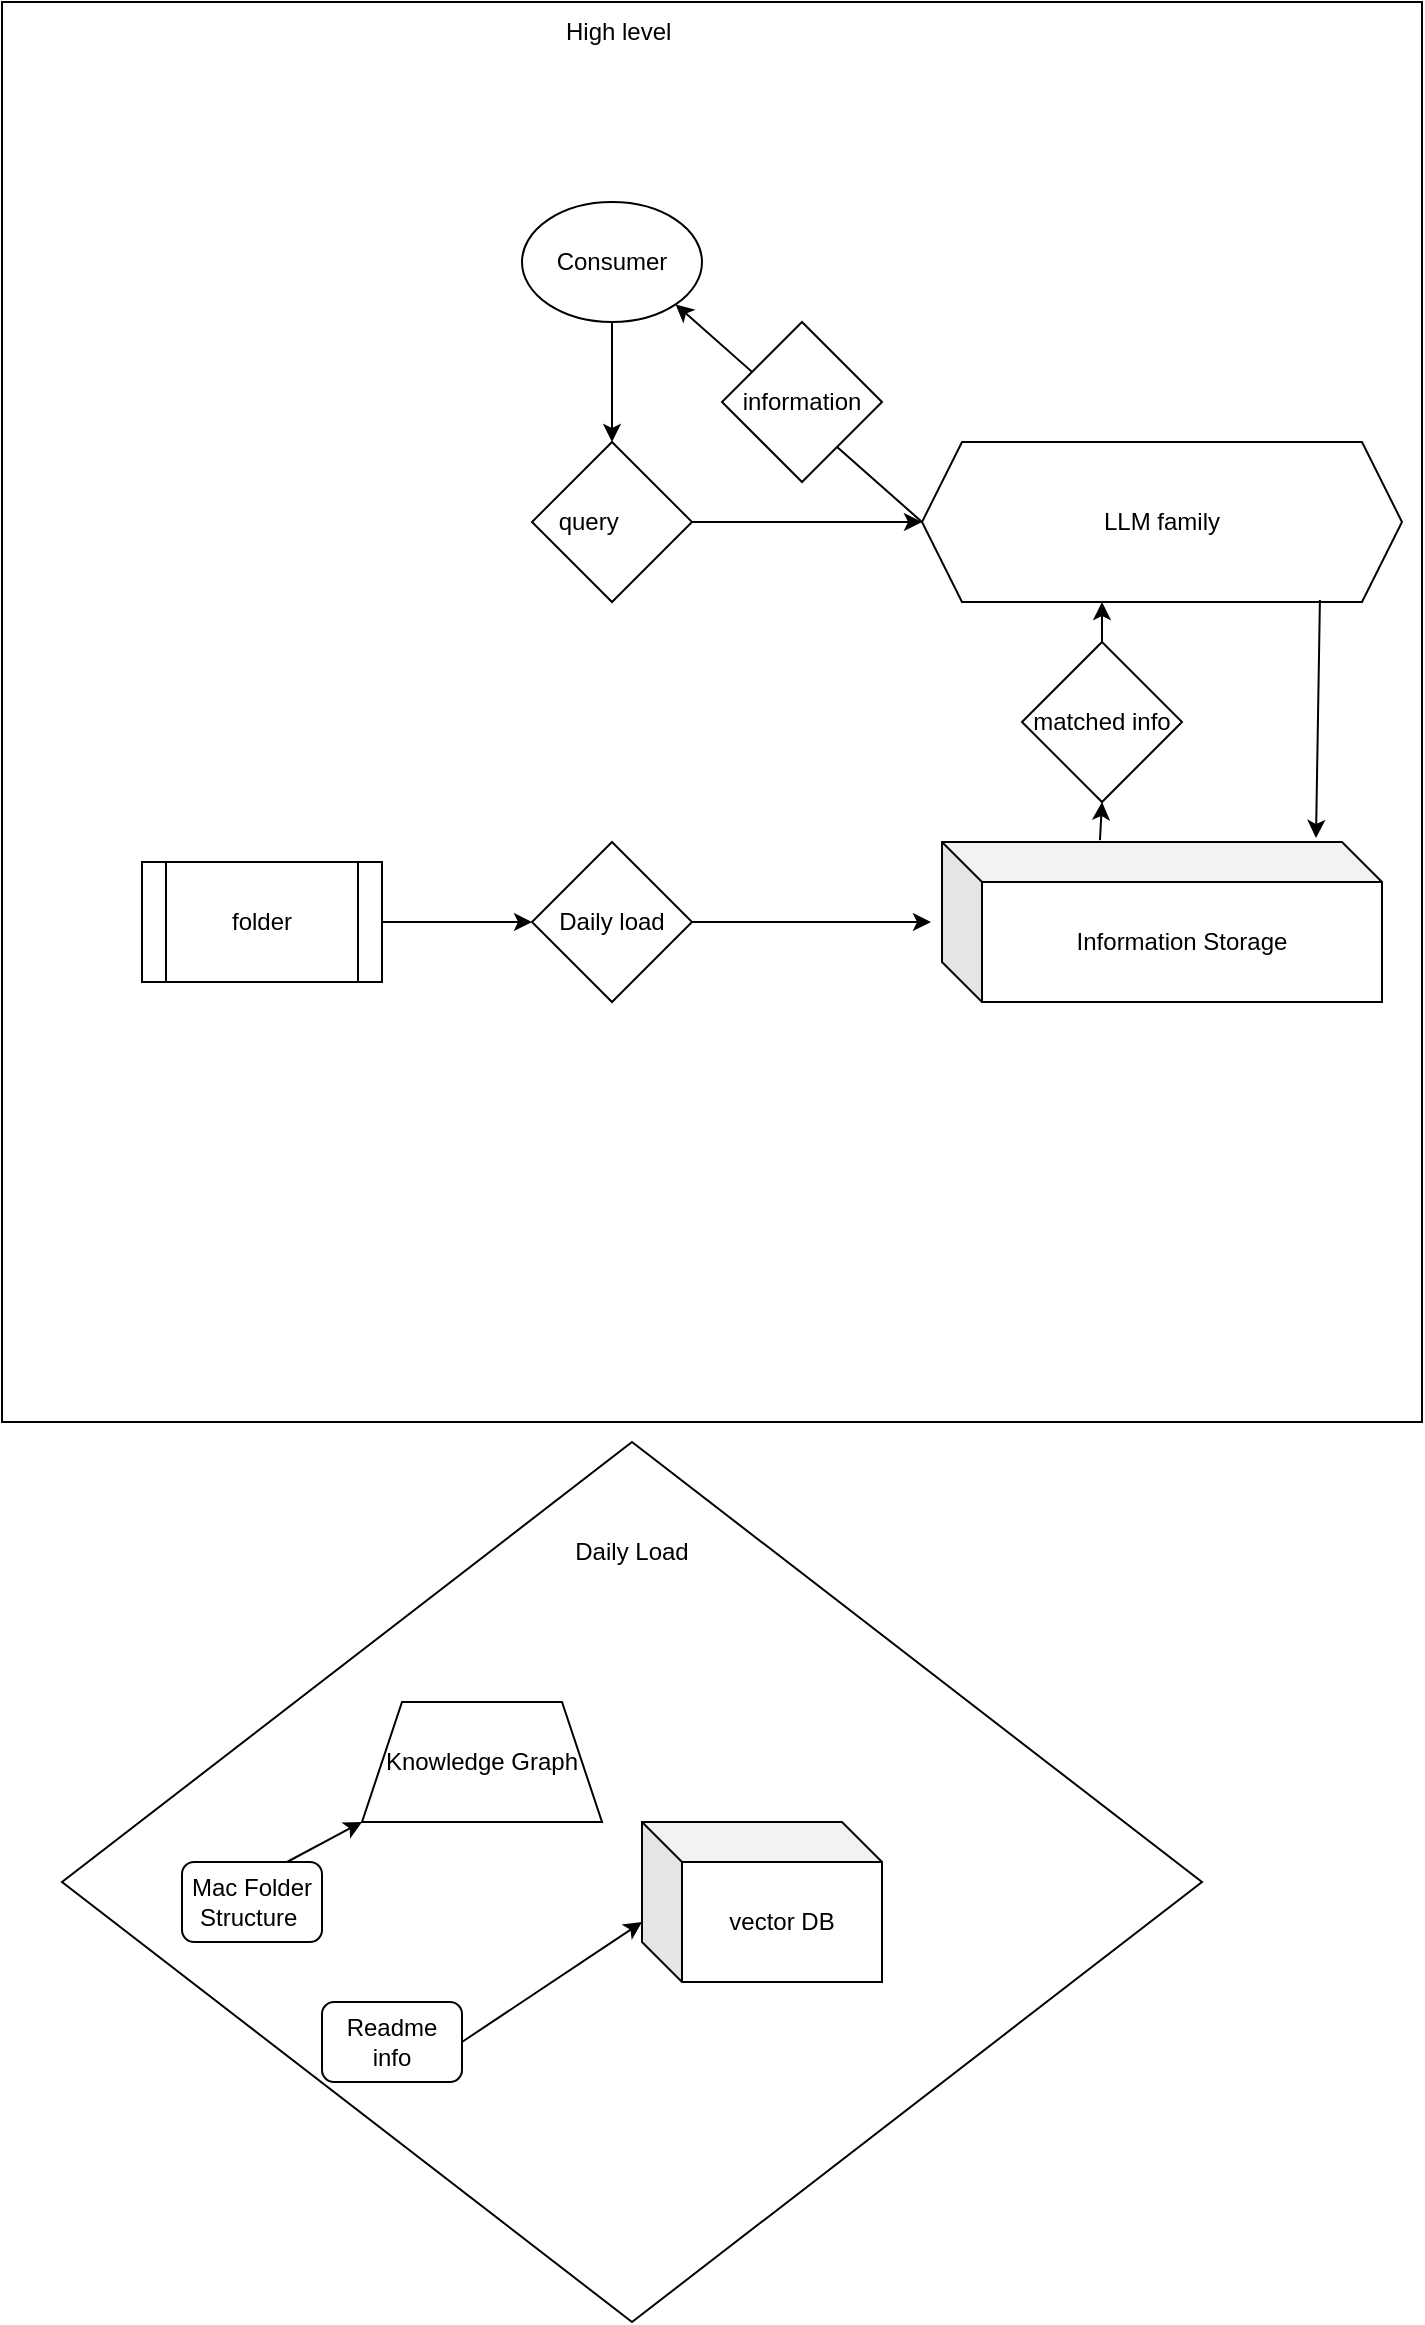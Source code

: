 <mxfile>
    <diagram id="waID0NRMRyXCipEjDCzG" name="Page-1">
        <mxGraphModel dx="898" dy="1747" grid="1" gridSize="10" guides="1" tooltips="1" connect="1" arrows="1" fold="1" page="1" pageScale="1" pageWidth="850" pageHeight="1100" math="0" shadow="0">
            <root>
                <mxCell id="0"/>
                <mxCell id="1" parent="0"/>
                <mxCell id="2" value="" style="whiteSpace=wrap;html=1;aspect=fixed;" parent="1" vertex="1">
                    <mxGeometry x="50" y="-1090" width="710" height="710" as="geometry"/>
                </mxCell>
                <mxCell id="3" style="edgeStyle=orthogonalEdgeStyle;rounded=0;orthogonalLoop=1;jettySize=auto;html=1;exitX=0.5;exitY=1;exitDx=0;exitDy=0;entryX=0.5;entryY=0;entryDx=0;entryDy=0;" parent="1" source="4" target="6" edge="1">
                    <mxGeometry relative="1" as="geometry"/>
                </mxCell>
                <mxCell id="4" value="Consumer" style="ellipse;whiteSpace=wrap;html=1;" parent="1" vertex="1">
                    <mxGeometry x="310" y="-990" width="90" height="60" as="geometry"/>
                </mxCell>
                <mxCell id="5" style="edgeStyle=orthogonalEdgeStyle;rounded=0;orthogonalLoop=1;jettySize=auto;html=1;exitX=1;exitY=0.5;exitDx=0;exitDy=0;" parent="1" source="6" target="12" edge="1">
                    <mxGeometry relative="1" as="geometry"/>
                </mxCell>
                <mxCell id="6" value="query&lt;span style=&quot;white-space: pre;&quot;&gt;&#9;&lt;/span&gt;" style="rhombus;whiteSpace=wrap;html=1;" parent="1" vertex="1">
                    <mxGeometry x="315" y="-870" width="80" height="80" as="geometry"/>
                </mxCell>
                <mxCell id="7" style="edgeStyle=orthogonalEdgeStyle;rounded=0;orthogonalLoop=1;jettySize=auto;html=1;exitX=1;exitY=0.5;exitDx=0;exitDy=0;entryX=0;entryY=0.5;entryDx=0;entryDy=0;" parent="1" source="8" target="10" edge="1">
                    <mxGeometry relative="1" as="geometry"/>
                </mxCell>
                <mxCell id="8" value="folder" style="shape=process;whiteSpace=wrap;html=1;backgroundOutline=1;" parent="1" vertex="1">
                    <mxGeometry x="120" y="-660" width="120" height="60" as="geometry"/>
                </mxCell>
                <mxCell id="9" value="Information Storage" style="shape=cube;whiteSpace=wrap;html=1;boundedLbl=1;backgroundOutline=1;darkOpacity=0.05;darkOpacity2=0.1;" parent="1" vertex="1">
                    <mxGeometry x="520" y="-670" width="220" height="80" as="geometry"/>
                </mxCell>
                <mxCell id="10" value="Daily load" style="rhombus;whiteSpace=wrap;html=1;" parent="1" vertex="1">
                    <mxGeometry x="315" y="-670" width="80" height="80" as="geometry"/>
                </mxCell>
                <mxCell id="11" style="edgeStyle=orthogonalEdgeStyle;rounded=0;orthogonalLoop=1;jettySize=auto;html=1;exitX=1;exitY=0.5;exitDx=0;exitDy=0;entryX=-0.025;entryY=0.5;entryDx=0;entryDy=0;entryPerimeter=0;" parent="1" source="10" target="9" edge="1">
                    <mxGeometry relative="1" as="geometry"/>
                </mxCell>
                <mxCell id="12" value="LLM family" style="shape=hexagon;perimeter=hexagonPerimeter2;whiteSpace=wrap;html=1;fixedSize=1;" parent="1" vertex="1">
                    <mxGeometry x="510" y="-870" width="240" height="80" as="geometry"/>
                </mxCell>
                <mxCell id="13" value="matched info" style="rhombus;whiteSpace=wrap;html=1;" parent="1" vertex="1">
                    <mxGeometry x="560" y="-770" width="80" height="80" as="geometry"/>
                </mxCell>
                <mxCell id="14" value="" style="endArrow=classic;html=1;rounded=0;exitX=0.359;exitY=-0.012;exitDx=0;exitDy=0;exitPerimeter=0;entryX=0.5;entryY=1;entryDx=0;entryDy=0;" parent="1" source="9" target="13" edge="1">
                    <mxGeometry width="50" height="50" relative="1" as="geometry">
                        <mxPoint x="380" y="-770" as="sourcePoint"/>
                        <mxPoint x="430" y="-820" as="targetPoint"/>
                    </mxGeometry>
                </mxCell>
                <mxCell id="15" value="" style="endArrow=classic;html=1;rounded=0;exitX=0.5;exitY=0;exitDx=0;exitDy=0;entryX=0.375;entryY=1;entryDx=0;entryDy=0;" parent="1" source="13" target="12" edge="1">
                    <mxGeometry width="50" height="50" relative="1" as="geometry">
                        <mxPoint x="380" y="-770" as="sourcePoint"/>
                        <mxPoint x="430" y="-820" as="targetPoint"/>
                    </mxGeometry>
                </mxCell>
                <mxCell id="16" value="" style="endArrow=classic;html=1;rounded=0;entryX=1;entryY=1;entryDx=0;entryDy=0;exitX=0;exitY=0.5;exitDx=0;exitDy=0;" parent="1" source="12" target="4" edge="1">
                    <mxGeometry width="50" height="50" relative="1" as="geometry">
                        <mxPoint x="380" y="-770" as="sourcePoint"/>
                        <mxPoint x="430" y="-820" as="targetPoint"/>
                    </mxGeometry>
                </mxCell>
                <mxCell id="17" value="information" style="rhombus;whiteSpace=wrap;html=1;" parent="1" vertex="1">
                    <mxGeometry x="410" y="-930" width="80" height="80" as="geometry"/>
                </mxCell>
                <mxCell id="18" value="" style="endArrow=classic;html=1;rounded=0;entryX=0.85;entryY=-0.025;entryDx=0;entryDy=0;entryPerimeter=0;exitX=0.829;exitY=0.988;exitDx=0;exitDy=0;exitPerimeter=0;" parent="1" source="12" target="9" edge="1">
                    <mxGeometry width="50" height="50" relative="1" as="geometry">
                        <mxPoint x="380" y="-770" as="sourcePoint"/>
                        <mxPoint x="430" y="-820" as="targetPoint"/>
                    </mxGeometry>
                </mxCell>
                <mxCell id="20" value="" style="rhombus;whiteSpace=wrap;html=1;" parent="1" vertex="1">
                    <mxGeometry x="80" y="-370" width="570" height="440" as="geometry"/>
                </mxCell>
                <mxCell id="19" value="High level&amp;nbsp;" style="text;html=1;strokeColor=none;fillColor=none;align=center;verticalAlign=middle;whiteSpace=wrap;rounded=0;" parent="1" vertex="1">
                    <mxGeometry x="330" y="-1090" width="60" height="30" as="geometry"/>
                </mxCell>
                <mxCell id="21" value="Daily Load" style="text;html=1;strokeColor=none;fillColor=none;align=center;verticalAlign=middle;whiteSpace=wrap;rounded=0;" parent="1" vertex="1">
                    <mxGeometry x="335" y="-330" width="60" height="30" as="geometry"/>
                </mxCell>
                <mxCell id="22" value="Mac Folder Structure&amp;nbsp;" style="rounded=1;whiteSpace=wrap;html=1;" parent="1" vertex="1">
                    <mxGeometry x="140" y="-160" width="70" height="40" as="geometry"/>
                </mxCell>
                <mxCell id="23" value="Readme info" style="rounded=1;whiteSpace=wrap;html=1;" parent="1" vertex="1">
                    <mxGeometry x="210" y="-90" width="70" height="40" as="geometry"/>
                </mxCell>
                <mxCell id="26" value="vector DB" style="shape=cube;whiteSpace=wrap;html=1;boundedLbl=1;backgroundOutline=1;darkOpacity=0.05;darkOpacity2=0.1;" parent="1" vertex="1">
                    <mxGeometry x="370" y="-180" width="120" height="80" as="geometry"/>
                </mxCell>
                <mxCell id="27" value="Knowledge Graph" style="shape=trapezoid;perimeter=trapezoidPerimeter;whiteSpace=wrap;html=1;fixedSize=1;" parent="1" vertex="1">
                    <mxGeometry x="230" y="-240" width="120" height="60" as="geometry"/>
                </mxCell>
                <mxCell id="28" value="" style="endArrow=classic;html=1;entryX=0;entryY=1;entryDx=0;entryDy=0;exitX=0.75;exitY=0;exitDx=0;exitDy=0;" parent="1" source="22" target="27" edge="1">
                    <mxGeometry width="50" height="50" relative="1" as="geometry">
                        <mxPoint x="470" y="-80" as="sourcePoint"/>
                        <mxPoint x="520" y="-130" as="targetPoint"/>
                    </mxGeometry>
                </mxCell>
                <mxCell id="29" value="" style="endArrow=classic;html=1;exitX=1;exitY=0.5;exitDx=0;exitDy=0;" parent="1" source="23" edge="1">
                    <mxGeometry width="50" height="50" relative="1" as="geometry">
                        <mxPoint x="320" y="-80" as="sourcePoint"/>
                        <mxPoint x="370" y="-130" as="targetPoint"/>
                    </mxGeometry>
                </mxCell>
            </root>
        </mxGraphModel>
    </diagram>
</mxfile>